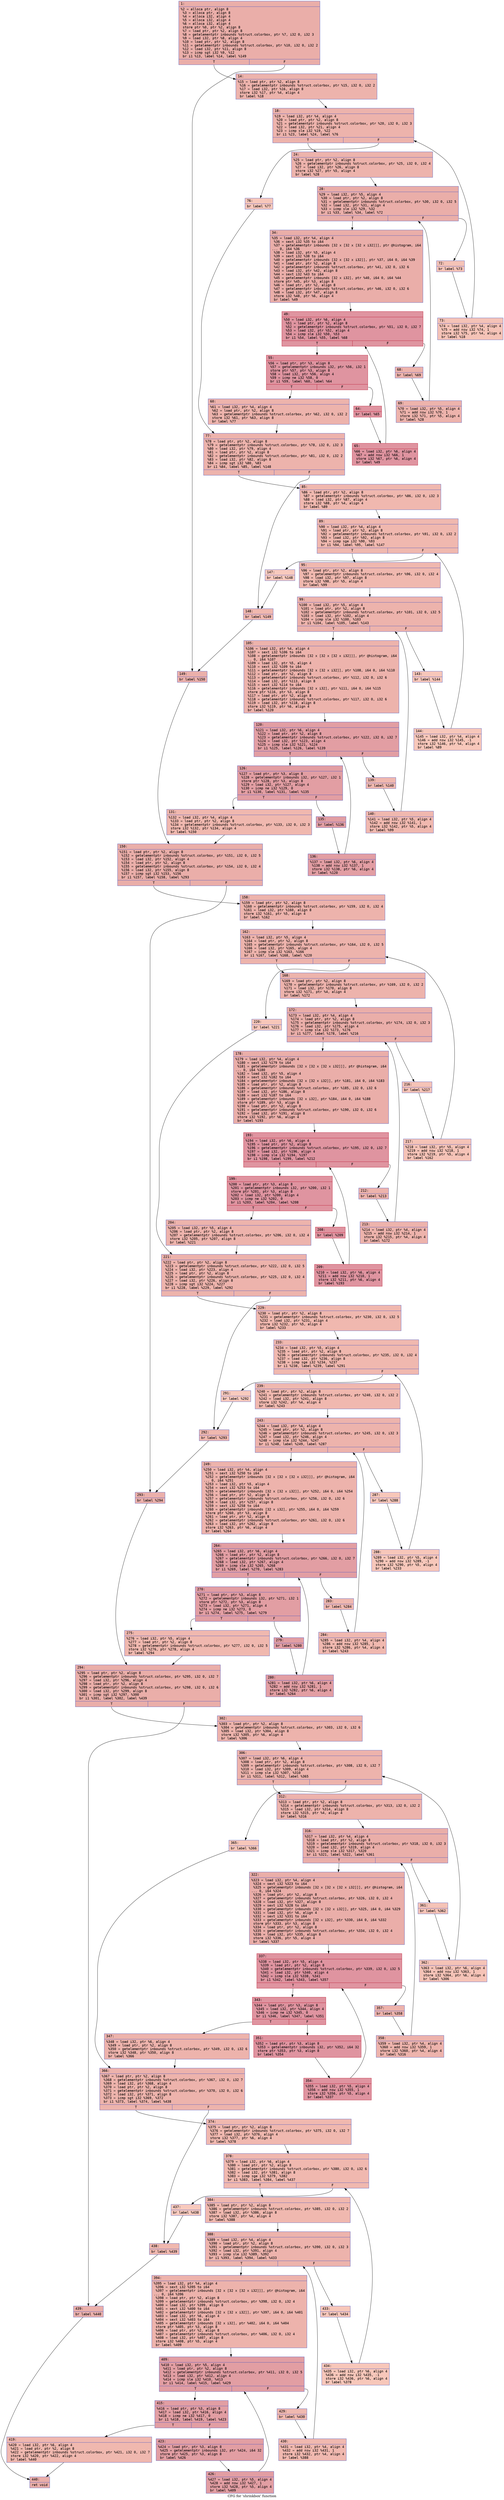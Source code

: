 digraph "CFG for 'shrinkbox' function" {
	label="CFG for 'shrinkbox' function";

	Node0x60000375caa0 [shape=record,color="#3d50c3ff", style=filled, fillcolor="#d0473d70" fontname="Courier",label="{1:\l|  %2 = alloca ptr, align 8\l  %3 = alloca ptr, align 8\l  %4 = alloca i32, align 4\l  %5 = alloca i32, align 4\l  %6 = alloca i32, align 4\l  store ptr %0, ptr %2, align 8\l  %7 = load ptr, ptr %2, align 8\l  %8 = getelementptr inbounds %struct.colorbox, ptr %7, i32 0, i32 3\l  %9 = load i32, ptr %8, align 4\l  %10 = load ptr, ptr %2, align 8\l  %11 = getelementptr inbounds %struct.colorbox, ptr %10, i32 0, i32 2\l  %12 = load i32, ptr %11, align 8\l  %13 = icmp sgt i32 %9, %12\l  br i1 %13, label %14, label %149\l|{<s0>T|<s1>F}}"];
	Node0x60000375caa0:s0 -> Node0x60000375caf0[tooltip="1 -> 14\nProbability 50.00%" ];
	Node0x60000375caa0:s1 -> Node0x60000375d4f0[tooltip="1 -> 149\nProbability 50.00%" ];
	Node0x60000375caf0 [shape=record,color="#3d50c3ff", style=filled, fillcolor="#d6524470" fontname="Courier",label="{14:\l|  %15 = load ptr, ptr %2, align 8\l  %16 = getelementptr inbounds %struct.colorbox, ptr %15, i32 0, i32 2\l  %17 = load i32, ptr %16, align 8\l  store i32 %17, ptr %4, align 4\l  br label %18\l}"];
	Node0x60000375caf0 -> Node0x60000375cb40[tooltip="14 -> 18\nProbability 100.00%" ];
	Node0x60000375cb40 [shape=record,color="#3d50c3ff", style=filled, fillcolor="#d6524470" fontname="Courier",label="{18:\l|  %19 = load i32, ptr %4, align 4\l  %20 = load ptr, ptr %2, align 8\l  %21 = getelementptr inbounds %struct.colorbox, ptr %20, i32 0, i32 3\l  %22 = load i32, ptr %21, align 4\l  %23 = icmp sle i32 %19, %22\l  br i1 %23, label %24, label %76\l|{<s0>T|<s1>F}}"];
	Node0x60000375cb40:s0 -> Node0x60000375cb90[tooltip="18 -> 24\nProbability 96.88%" ];
	Node0x60000375cb40:s1 -> Node0x60000375cf50[tooltip="18 -> 76\nProbability 3.12%" ];
	Node0x60000375cb90 [shape=record,color="#3d50c3ff", style=filled, fillcolor="#d6524470" fontname="Courier",label="{24:\l|  %25 = load ptr, ptr %2, align 8\l  %26 = getelementptr inbounds %struct.colorbox, ptr %25, i32 0, i32 4\l  %27 = load i32, ptr %26, align 8\l  store i32 %27, ptr %5, align 4\l  br label %28\l}"];
	Node0x60000375cb90 -> Node0x60000375cbe0[tooltip="24 -> 28\nProbability 100.00%" ];
	Node0x60000375cbe0 [shape=record,color="#3d50c3ff", style=filled, fillcolor="#d0473d70" fontname="Courier",label="{28:\l|  %29 = load i32, ptr %5, align 4\l  %30 = load ptr, ptr %2, align 8\l  %31 = getelementptr inbounds %struct.colorbox, ptr %30, i32 0, i32 5\l  %32 = load i32, ptr %31, align 4\l  %33 = icmp sle i32 %29, %32\l  br i1 %33, label %34, label %72\l|{<s0>T|<s1>F}}"];
	Node0x60000375cbe0:s0 -> Node0x60000375cc30[tooltip="28 -> 34\nProbability 96.88%" ];
	Node0x60000375cbe0:s1 -> Node0x60000375ceb0[tooltip="28 -> 72\nProbability 3.12%" ];
	Node0x60000375cc30 [shape=record,color="#3d50c3ff", style=filled, fillcolor="#d0473d70" fontname="Courier",label="{34:\l|  %35 = load i32, ptr %4, align 4\l  %36 = sext i32 %35 to i64\l  %37 = getelementptr inbounds [32 x [32 x [32 x i32]]], ptr @histogram, i64\l... 0, i64 %36\l  %38 = load i32, ptr %5, align 4\l  %39 = sext i32 %38 to i64\l  %40 = getelementptr inbounds [32 x [32 x i32]], ptr %37, i64 0, i64 %39\l  %41 = load ptr, ptr %2, align 8\l  %42 = getelementptr inbounds %struct.colorbox, ptr %41, i32 0, i32 6\l  %43 = load i32, ptr %42, align 8\l  %44 = sext i32 %43 to i64\l  %45 = getelementptr inbounds [32 x i32], ptr %40, i64 0, i64 %44\l  store ptr %45, ptr %3, align 8\l  %46 = load ptr, ptr %2, align 8\l  %47 = getelementptr inbounds %struct.colorbox, ptr %46, i32 0, i32 6\l  %48 = load i32, ptr %47, align 8\l  store i32 %48, ptr %6, align 4\l  br label %49\l}"];
	Node0x60000375cc30 -> Node0x60000375cc80[tooltip="34 -> 49\nProbability 100.00%" ];
	Node0x60000375cc80 [shape=record,color="#b70d28ff", style=filled, fillcolor="#b70d2870" fontname="Courier",label="{49:\l|  %50 = load i32, ptr %6, align 4\l  %51 = load ptr, ptr %2, align 8\l  %52 = getelementptr inbounds %struct.colorbox, ptr %51, i32 0, i32 7\l  %53 = load i32, ptr %52, align 4\l  %54 = icmp sle i32 %50, %53\l  br i1 %54, label %55, label %68\l|{<s0>T|<s1>F}}"];
	Node0x60000375cc80:s0 -> Node0x60000375ccd0[tooltip="49 -> 55\nProbability 96.88%" ];
	Node0x60000375cc80:s1 -> Node0x60000375ce10[tooltip="49 -> 68\nProbability 3.12%" ];
	Node0x60000375ccd0 [shape=record,color="#b70d28ff", style=filled, fillcolor="#b70d2870" fontname="Courier",label="{55:\l|  %56 = load ptr, ptr %3, align 8\l  %57 = getelementptr inbounds i32, ptr %56, i32 1\l  store ptr %57, ptr %3, align 8\l  %58 = load i32, ptr %56, align 4\l  %59 = icmp ne i32 %58, 0\l  br i1 %59, label %60, label %64\l|{<s0>T|<s1>F}}"];
	Node0x60000375ccd0:s0 -> Node0x60000375cd20[tooltip="55 -> 60\nProbability 3.12%" ];
	Node0x60000375ccd0:s1 -> Node0x60000375cd70[tooltip="55 -> 64\nProbability 96.88%" ];
	Node0x60000375cd20 [shape=record,color="#3d50c3ff", style=filled, fillcolor="#d6524470" fontname="Courier",label="{60:\l|  %61 = load i32, ptr %4, align 4\l  %62 = load ptr, ptr %2, align 8\l  %63 = getelementptr inbounds %struct.colorbox, ptr %62, i32 0, i32 2\l  store i32 %61, ptr %63, align 8\l  br label %77\l}"];
	Node0x60000375cd20 -> Node0x60000375cfa0[tooltip="60 -> 77\nProbability 100.00%" ];
	Node0x60000375cd70 [shape=record,color="#b70d28ff", style=filled, fillcolor="#b70d2870" fontname="Courier",label="{64:\l|  br label %65\l}"];
	Node0x60000375cd70 -> Node0x60000375cdc0[tooltip="64 -> 65\nProbability 100.00%" ];
	Node0x60000375cdc0 [shape=record,color="#b70d28ff", style=filled, fillcolor="#b70d2870" fontname="Courier",label="{65:\l|  %66 = load i32, ptr %6, align 4\l  %67 = add nsw i32 %66, 1\l  store i32 %67, ptr %6, align 4\l  br label %49\l}"];
	Node0x60000375cdc0 -> Node0x60000375cc80[tooltip="65 -> 49\nProbability 100.00%" ];
	Node0x60000375ce10 [shape=record,color="#3d50c3ff", style=filled, fillcolor="#d6524470" fontname="Courier",label="{68:\l|  br label %69\l}"];
	Node0x60000375ce10 -> Node0x60000375ce60[tooltip="68 -> 69\nProbability 100.00%" ];
	Node0x60000375ce60 [shape=record,color="#3d50c3ff", style=filled, fillcolor="#d6524470" fontname="Courier",label="{69:\l|  %70 = load i32, ptr %5, align 4\l  %71 = add nsw i32 %70, 1\l  store i32 %71, ptr %5, align 4\l  br label %28\l}"];
	Node0x60000375ce60 -> Node0x60000375cbe0[tooltip="69 -> 28\nProbability 100.00%" ];
	Node0x60000375ceb0 [shape=record,color="#3d50c3ff", style=filled, fillcolor="#e8765c70" fontname="Courier",label="{72:\l|  br label %73\l}"];
	Node0x60000375ceb0 -> Node0x60000375cf00[tooltip="72 -> 73\nProbability 100.00%" ];
	Node0x60000375cf00 [shape=record,color="#3d50c3ff", style=filled, fillcolor="#e8765c70" fontname="Courier",label="{73:\l|  %74 = load i32, ptr %4, align 4\l  %75 = add nsw i32 %74, 1\l  store i32 %75, ptr %4, align 4\l  br label %18\l}"];
	Node0x60000375cf00 -> Node0x60000375cb40[tooltip="73 -> 18\nProbability 100.00%" ];
	Node0x60000375cf50 [shape=record,color="#3d50c3ff", style=filled, fillcolor="#ec7f6370" fontname="Courier",label="{76:\l|  br label %77\l}"];
	Node0x60000375cf50 -> Node0x60000375cfa0[tooltip="76 -> 77\nProbability 100.00%" ];
	Node0x60000375cfa0 [shape=record,color="#3d50c3ff", style=filled, fillcolor="#d6524470" fontname="Courier",label="{77:\l|  %78 = load ptr, ptr %2, align 8\l  %79 = getelementptr inbounds %struct.colorbox, ptr %78, i32 0, i32 3\l  %80 = load i32, ptr %79, align 4\l  %81 = load ptr, ptr %2, align 8\l  %82 = getelementptr inbounds %struct.colorbox, ptr %81, i32 0, i32 2\l  %83 = load i32, ptr %82, align 8\l  %84 = icmp sgt i32 %80, %83\l  br i1 %84, label %85, label %148\l|{<s0>T|<s1>F}}"];
	Node0x60000375cfa0:s0 -> Node0x60000375cff0[tooltip="77 -> 85\nProbability 50.00%" ];
	Node0x60000375cfa0:s1 -> Node0x60000375d4a0[tooltip="77 -> 148\nProbability 50.00%" ];
	Node0x60000375cff0 [shape=record,color="#3d50c3ff", style=filled, fillcolor="#dc5d4a70" fontname="Courier",label="{85:\l|  %86 = load ptr, ptr %2, align 8\l  %87 = getelementptr inbounds %struct.colorbox, ptr %86, i32 0, i32 3\l  %88 = load i32, ptr %87, align 4\l  store i32 %88, ptr %4, align 4\l  br label %89\l}"];
	Node0x60000375cff0 -> Node0x60000375d040[tooltip="85 -> 89\nProbability 100.00%" ];
	Node0x60000375d040 [shape=record,color="#3d50c3ff", style=filled, fillcolor="#dc5d4a70" fontname="Courier",label="{89:\l|  %90 = load i32, ptr %4, align 4\l  %91 = load ptr, ptr %2, align 8\l  %92 = getelementptr inbounds %struct.colorbox, ptr %91, i32 0, i32 2\l  %93 = load i32, ptr %92, align 8\l  %94 = icmp sge i32 %90, %93\l  br i1 %94, label %95, label %147\l|{<s0>T|<s1>F}}"];
	Node0x60000375d040:s0 -> Node0x60000375d090[tooltip="89 -> 95\nProbability 96.88%" ];
	Node0x60000375d040:s1 -> Node0x60000375d450[tooltip="89 -> 147\nProbability 3.12%" ];
	Node0x60000375d090 [shape=record,color="#3d50c3ff", style=filled, fillcolor="#dc5d4a70" fontname="Courier",label="{95:\l|  %96 = load ptr, ptr %2, align 8\l  %97 = getelementptr inbounds %struct.colorbox, ptr %96, i32 0, i32 4\l  %98 = load i32, ptr %97, align 8\l  store i32 %98, ptr %5, align 4\l  br label %99\l}"];
	Node0x60000375d090 -> Node0x60000375d0e0[tooltip="95 -> 99\nProbability 100.00%" ];
	Node0x60000375d0e0 [shape=record,color="#3d50c3ff", style=filled, fillcolor="#d6524470" fontname="Courier",label="{99:\l|  %100 = load i32, ptr %5, align 4\l  %101 = load ptr, ptr %2, align 8\l  %102 = getelementptr inbounds %struct.colorbox, ptr %101, i32 0, i32 5\l  %103 = load i32, ptr %102, align 4\l  %104 = icmp sle i32 %100, %103\l  br i1 %104, label %105, label %143\l|{<s0>T|<s1>F}}"];
	Node0x60000375d0e0:s0 -> Node0x60000375d130[tooltip="99 -> 105\nProbability 96.88%" ];
	Node0x60000375d0e0:s1 -> Node0x60000375d3b0[tooltip="99 -> 143\nProbability 3.12%" ];
	Node0x60000375d130 [shape=record,color="#3d50c3ff", style=filled, fillcolor="#d6524470" fontname="Courier",label="{105:\l|  %106 = load i32, ptr %4, align 4\l  %107 = sext i32 %106 to i64\l  %108 = getelementptr inbounds [32 x [32 x [32 x i32]]], ptr @histogram, i64\l... 0, i64 %107\l  %109 = load i32, ptr %5, align 4\l  %110 = sext i32 %109 to i64\l  %111 = getelementptr inbounds [32 x [32 x i32]], ptr %108, i64 0, i64 %110\l  %112 = load ptr, ptr %2, align 8\l  %113 = getelementptr inbounds %struct.colorbox, ptr %112, i32 0, i32 6\l  %114 = load i32, ptr %113, align 8\l  %115 = sext i32 %114 to i64\l  %116 = getelementptr inbounds [32 x i32], ptr %111, i64 0, i64 %115\l  store ptr %116, ptr %3, align 8\l  %117 = load ptr, ptr %2, align 8\l  %118 = getelementptr inbounds %struct.colorbox, ptr %117, i32 0, i32 6\l  %119 = load i32, ptr %118, align 8\l  store i32 %119, ptr %6, align 4\l  br label %120\l}"];
	Node0x60000375d130 -> Node0x60000375d180[tooltip="105 -> 120\nProbability 100.00%" ];
	Node0x60000375d180 [shape=record,color="#3d50c3ff", style=filled, fillcolor="#be242e70" fontname="Courier",label="{120:\l|  %121 = load i32, ptr %6, align 4\l  %122 = load ptr, ptr %2, align 8\l  %123 = getelementptr inbounds %struct.colorbox, ptr %122, i32 0, i32 7\l  %124 = load i32, ptr %123, align 4\l  %125 = icmp sle i32 %121, %124\l  br i1 %125, label %126, label %139\l|{<s0>T|<s1>F}}"];
	Node0x60000375d180:s0 -> Node0x60000375d1d0[tooltip="120 -> 126\nProbability 96.88%" ];
	Node0x60000375d180:s1 -> Node0x60000375d310[tooltip="120 -> 139\nProbability 3.12%" ];
	Node0x60000375d1d0 [shape=record,color="#3d50c3ff", style=filled, fillcolor="#be242e70" fontname="Courier",label="{126:\l|  %127 = load ptr, ptr %3, align 8\l  %128 = getelementptr inbounds i32, ptr %127, i32 1\l  store ptr %128, ptr %3, align 8\l  %129 = load i32, ptr %127, align 4\l  %130 = icmp ne i32 %129, 0\l  br i1 %130, label %131, label %135\l|{<s0>T|<s1>F}}"];
	Node0x60000375d1d0:s0 -> Node0x60000375d220[tooltip="126 -> 131\nProbability 3.12%" ];
	Node0x60000375d1d0:s1 -> Node0x60000375d270[tooltip="126 -> 135\nProbability 96.88%" ];
	Node0x60000375d220 [shape=record,color="#3d50c3ff", style=filled, fillcolor="#dc5d4a70" fontname="Courier",label="{131:\l|  %132 = load i32, ptr %4, align 4\l  %133 = load ptr, ptr %2, align 8\l  %134 = getelementptr inbounds %struct.colorbox, ptr %133, i32 0, i32 3\l  store i32 %132, ptr %134, align 4\l  br label %150\l}"];
	Node0x60000375d220 -> Node0x60000375d540[tooltip="131 -> 150\nProbability 100.00%" ];
	Node0x60000375d270 [shape=record,color="#3d50c3ff", style=filled, fillcolor="#be242e70" fontname="Courier",label="{135:\l|  br label %136\l}"];
	Node0x60000375d270 -> Node0x60000375d2c0[tooltip="135 -> 136\nProbability 100.00%" ];
	Node0x60000375d2c0 [shape=record,color="#3d50c3ff", style=filled, fillcolor="#be242e70" fontname="Courier",label="{136:\l|  %137 = load i32, ptr %6, align 4\l  %138 = add nsw i32 %137, 1\l  store i32 %138, ptr %6, align 4\l  br label %120\l}"];
	Node0x60000375d2c0 -> Node0x60000375d180[tooltip="136 -> 120\nProbability 100.00%" ];
	Node0x60000375d310 [shape=record,color="#3d50c3ff", style=filled, fillcolor="#dc5d4a70" fontname="Courier",label="{139:\l|  br label %140\l}"];
	Node0x60000375d310 -> Node0x60000375d360[tooltip="139 -> 140\nProbability 100.00%" ];
	Node0x60000375d360 [shape=record,color="#3d50c3ff", style=filled, fillcolor="#dc5d4a70" fontname="Courier",label="{140:\l|  %141 = load i32, ptr %5, align 4\l  %142 = add nsw i32 %141, 1\l  store i32 %142, ptr %5, align 4\l  br label %99\l}"];
	Node0x60000375d360 -> Node0x60000375d0e0[tooltip="140 -> 99\nProbability 100.00%" ];
	Node0x60000375d3b0 [shape=record,color="#3d50c3ff", style=filled, fillcolor="#ec7f6370" fontname="Courier",label="{143:\l|  br label %144\l}"];
	Node0x60000375d3b0 -> Node0x60000375d400[tooltip="143 -> 144\nProbability 100.00%" ];
	Node0x60000375d400 [shape=record,color="#3d50c3ff", style=filled, fillcolor="#ec7f6370" fontname="Courier",label="{144:\l|  %145 = load i32, ptr %4, align 4\l  %146 = add nsw i32 %145, -1\l  store i32 %146, ptr %4, align 4\l  br label %89\l}"];
	Node0x60000375d400 -> Node0x60000375d040[tooltip="144 -> 89\nProbability 100.00%" ];
	Node0x60000375d450 [shape=record,color="#3d50c3ff", style=filled, fillcolor="#ef886b70" fontname="Courier",label="{147:\l|  br label %148\l}"];
	Node0x60000375d450 -> Node0x60000375d4a0[tooltip="147 -> 148\nProbability 100.00%" ];
	Node0x60000375d4a0 [shape=record,color="#3d50c3ff", style=filled, fillcolor="#dc5d4a70" fontname="Courier",label="{148:\l|  br label %149\l}"];
	Node0x60000375d4a0 -> Node0x60000375d4f0[tooltip="148 -> 149\nProbability 100.00%" ];
	Node0x60000375d4f0 [shape=record,color="#3d50c3ff", style=filled, fillcolor="#d24b4070" fontname="Courier",label="{149:\l|  br label %150\l}"];
	Node0x60000375d4f0 -> Node0x60000375d540[tooltip="149 -> 150\nProbability 100.00%" ];
	Node0x60000375d540 [shape=record,color="#3d50c3ff", style=filled, fillcolor="#d0473d70" fontname="Courier",label="{150:\l|  %151 = load ptr, ptr %2, align 8\l  %152 = getelementptr inbounds %struct.colorbox, ptr %151, i32 0, i32 5\l  %153 = load i32, ptr %152, align 4\l  %154 = load ptr, ptr %2, align 8\l  %155 = getelementptr inbounds %struct.colorbox, ptr %154, i32 0, i32 4\l  %156 = load i32, ptr %155, align 8\l  %157 = icmp sgt i32 %153, %156\l  br i1 %157, label %158, label %293\l|{<s0>T|<s1>F}}"];
	Node0x60000375d540:s0 -> Node0x60000375d590[tooltip="150 -> 158\nProbability 50.00%" ];
	Node0x60000375d540:s1 -> Node0x60000375df90[tooltip="150 -> 293\nProbability 50.00%" ];
	Node0x60000375d590 [shape=record,color="#3d50c3ff", style=filled, fillcolor="#d6524470" fontname="Courier",label="{158:\l|  %159 = load ptr, ptr %2, align 8\l  %160 = getelementptr inbounds %struct.colorbox, ptr %159, i32 0, i32 4\l  %161 = load i32, ptr %160, align 8\l  store i32 %161, ptr %5, align 4\l  br label %162\l}"];
	Node0x60000375d590 -> Node0x60000375d5e0[tooltip="158 -> 162\nProbability 100.00%" ];
	Node0x60000375d5e0 [shape=record,color="#3d50c3ff", style=filled, fillcolor="#d6524470" fontname="Courier",label="{162:\l|  %163 = load i32, ptr %5, align 4\l  %164 = load ptr, ptr %2, align 8\l  %165 = getelementptr inbounds %struct.colorbox, ptr %164, i32 0, i32 5\l  %166 = load i32, ptr %165, align 4\l  %167 = icmp sle i32 %163, %166\l  br i1 %167, label %168, label %220\l|{<s0>T|<s1>F}}"];
	Node0x60000375d5e0:s0 -> Node0x60000375d630[tooltip="162 -> 168\nProbability 96.88%" ];
	Node0x60000375d5e0:s1 -> Node0x60000375d9f0[tooltip="162 -> 220\nProbability 3.12%" ];
	Node0x60000375d630 [shape=record,color="#3d50c3ff", style=filled, fillcolor="#d6524470" fontname="Courier",label="{168:\l|  %169 = load ptr, ptr %2, align 8\l  %170 = getelementptr inbounds %struct.colorbox, ptr %169, i32 0, i32 2\l  %171 = load i32, ptr %170, align 8\l  store i32 %171, ptr %4, align 4\l  br label %172\l}"];
	Node0x60000375d630 -> Node0x60000375d680[tooltip="168 -> 172\nProbability 100.00%" ];
	Node0x60000375d680 [shape=record,color="#3d50c3ff", style=filled, fillcolor="#d0473d70" fontname="Courier",label="{172:\l|  %173 = load i32, ptr %4, align 4\l  %174 = load ptr, ptr %2, align 8\l  %175 = getelementptr inbounds %struct.colorbox, ptr %174, i32 0, i32 3\l  %176 = load i32, ptr %175, align 4\l  %177 = icmp sle i32 %173, %176\l  br i1 %177, label %178, label %216\l|{<s0>T|<s1>F}}"];
	Node0x60000375d680:s0 -> Node0x60000375d6d0[tooltip="172 -> 178\nProbability 96.88%" ];
	Node0x60000375d680:s1 -> Node0x60000375d950[tooltip="172 -> 216\nProbability 3.12%" ];
	Node0x60000375d6d0 [shape=record,color="#3d50c3ff", style=filled, fillcolor="#d0473d70" fontname="Courier",label="{178:\l|  %179 = load i32, ptr %4, align 4\l  %180 = sext i32 %179 to i64\l  %181 = getelementptr inbounds [32 x [32 x [32 x i32]]], ptr @histogram, i64\l... 0, i64 %180\l  %182 = load i32, ptr %5, align 4\l  %183 = sext i32 %182 to i64\l  %184 = getelementptr inbounds [32 x [32 x i32]], ptr %181, i64 0, i64 %183\l  %185 = load ptr, ptr %2, align 8\l  %186 = getelementptr inbounds %struct.colorbox, ptr %185, i32 0, i32 6\l  %187 = load i32, ptr %186, align 8\l  %188 = sext i32 %187 to i64\l  %189 = getelementptr inbounds [32 x i32], ptr %184, i64 0, i64 %188\l  store ptr %189, ptr %3, align 8\l  %190 = load ptr, ptr %2, align 8\l  %191 = getelementptr inbounds %struct.colorbox, ptr %190, i32 0, i32 6\l  %192 = load i32, ptr %191, align 8\l  store i32 %192, ptr %6, align 4\l  br label %193\l}"];
	Node0x60000375d6d0 -> Node0x60000375d720[tooltip="178 -> 193\nProbability 100.00%" ];
	Node0x60000375d720 [shape=record,color="#b70d28ff", style=filled, fillcolor="#b70d2870" fontname="Courier",label="{193:\l|  %194 = load i32, ptr %6, align 4\l  %195 = load ptr, ptr %2, align 8\l  %196 = getelementptr inbounds %struct.colorbox, ptr %195, i32 0, i32 7\l  %197 = load i32, ptr %196, align 4\l  %198 = icmp sle i32 %194, %197\l  br i1 %198, label %199, label %212\l|{<s0>T|<s1>F}}"];
	Node0x60000375d720:s0 -> Node0x60000375d770[tooltip="193 -> 199\nProbability 96.88%" ];
	Node0x60000375d720:s1 -> Node0x60000375d8b0[tooltip="193 -> 212\nProbability 3.12%" ];
	Node0x60000375d770 [shape=record,color="#b70d28ff", style=filled, fillcolor="#b70d2870" fontname="Courier",label="{199:\l|  %200 = load ptr, ptr %3, align 8\l  %201 = getelementptr inbounds i32, ptr %200, i32 1\l  store ptr %201, ptr %3, align 8\l  %202 = load i32, ptr %200, align 4\l  %203 = icmp ne i32 %202, 0\l  br i1 %203, label %204, label %208\l|{<s0>T|<s1>F}}"];
	Node0x60000375d770:s0 -> Node0x60000375d7c0[tooltip="199 -> 204\nProbability 3.12%" ];
	Node0x60000375d770:s1 -> Node0x60000375d810[tooltip="199 -> 208\nProbability 96.88%" ];
	Node0x60000375d7c0 [shape=record,color="#3d50c3ff", style=filled, fillcolor="#d6524470" fontname="Courier",label="{204:\l|  %205 = load i32, ptr %5, align 4\l  %206 = load ptr, ptr %2, align 8\l  %207 = getelementptr inbounds %struct.colorbox, ptr %206, i32 0, i32 4\l  store i32 %205, ptr %207, align 8\l  br label %221\l}"];
	Node0x60000375d7c0 -> Node0x60000375da40[tooltip="204 -> 221\nProbability 100.00%" ];
	Node0x60000375d810 [shape=record,color="#b70d28ff", style=filled, fillcolor="#b70d2870" fontname="Courier",label="{208:\l|  br label %209\l}"];
	Node0x60000375d810 -> Node0x60000375d860[tooltip="208 -> 209\nProbability 100.00%" ];
	Node0x60000375d860 [shape=record,color="#b70d28ff", style=filled, fillcolor="#b70d2870" fontname="Courier",label="{209:\l|  %210 = load i32, ptr %6, align 4\l  %211 = add nsw i32 %210, 1\l  store i32 %211, ptr %6, align 4\l  br label %193\l}"];
	Node0x60000375d860 -> Node0x60000375d720[tooltip="209 -> 193\nProbability 100.00%" ];
	Node0x60000375d8b0 [shape=record,color="#3d50c3ff", style=filled, fillcolor="#d6524470" fontname="Courier",label="{212:\l|  br label %213\l}"];
	Node0x60000375d8b0 -> Node0x60000375d900[tooltip="212 -> 213\nProbability 100.00%" ];
	Node0x60000375d900 [shape=record,color="#3d50c3ff", style=filled, fillcolor="#d6524470" fontname="Courier",label="{213:\l|  %214 = load i32, ptr %4, align 4\l  %215 = add nsw i32 %214, 1\l  store i32 %215, ptr %4, align 4\l  br label %172\l}"];
	Node0x60000375d900 -> Node0x60000375d680[tooltip="213 -> 172\nProbability 100.00%" ];
	Node0x60000375d950 [shape=record,color="#3d50c3ff", style=filled, fillcolor="#e8765c70" fontname="Courier",label="{216:\l|  br label %217\l}"];
	Node0x60000375d950 -> Node0x60000375d9a0[tooltip="216 -> 217\nProbability 100.00%" ];
	Node0x60000375d9a0 [shape=record,color="#3d50c3ff", style=filled, fillcolor="#e8765c70" fontname="Courier",label="{217:\l|  %218 = load i32, ptr %5, align 4\l  %219 = add nsw i32 %218, 1\l  store i32 %219, ptr %5, align 4\l  br label %162\l}"];
	Node0x60000375d9a0 -> Node0x60000375d5e0[tooltip="217 -> 162\nProbability 100.00%" ];
	Node0x60000375d9f0 [shape=record,color="#3d50c3ff", style=filled, fillcolor="#ec7f6370" fontname="Courier",label="{220:\l|  br label %221\l}"];
	Node0x60000375d9f0 -> Node0x60000375da40[tooltip="220 -> 221\nProbability 100.00%" ];
	Node0x60000375da40 [shape=record,color="#3d50c3ff", style=filled, fillcolor="#d6524470" fontname="Courier",label="{221:\l|  %222 = load ptr, ptr %2, align 8\l  %223 = getelementptr inbounds %struct.colorbox, ptr %222, i32 0, i32 5\l  %224 = load i32, ptr %223, align 4\l  %225 = load ptr, ptr %2, align 8\l  %226 = getelementptr inbounds %struct.colorbox, ptr %225, i32 0, i32 4\l  %227 = load i32, ptr %226, align 8\l  %228 = icmp sgt i32 %224, %227\l  br i1 %228, label %229, label %292\l|{<s0>T|<s1>F}}"];
	Node0x60000375da40:s0 -> Node0x60000375da90[tooltip="221 -> 229\nProbability 50.00%" ];
	Node0x60000375da40:s1 -> Node0x60000375df40[tooltip="221 -> 292\nProbability 50.00%" ];
	Node0x60000375da90 [shape=record,color="#3d50c3ff", style=filled, fillcolor="#dc5d4a70" fontname="Courier",label="{229:\l|  %230 = load ptr, ptr %2, align 8\l  %231 = getelementptr inbounds %struct.colorbox, ptr %230, i32 0, i32 5\l  %232 = load i32, ptr %231, align 4\l  store i32 %232, ptr %5, align 4\l  br label %233\l}"];
	Node0x60000375da90 -> Node0x60000375dae0[tooltip="229 -> 233\nProbability 100.00%" ];
	Node0x60000375dae0 [shape=record,color="#3d50c3ff", style=filled, fillcolor="#dc5d4a70" fontname="Courier",label="{233:\l|  %234 = load i32, ptr %5, align 4\l  %235 = load ptr, ptr %2, align 8\l  %236 = getelementptr inbounds %struct.colorbox, ptr %235, i32 0, i32 4\l  %237 = load i32, ptr %236, align 8\l  %238 = icmp sge i32 %234, %237\l  br i1 %238, label %239, label %291\l|{<s0>T|<s1>F}}"];
	Node0x60000375dae0:s0 -> Node0x60000375db30[tooltip="233 -> 239\nProbability 96.88%" ];
	Node0x60000375dae0:s1 -> Node0x60000375def0[tooltip="233 -> 291\nProbability 3.12%" ];
	Node0x60000375db30 [shape=record,color="#3d50c3ff", style=filled, fillcolor="#dc5d4a70" fontname="Courier",label="{239:\l|  %240 = load ptr, ptr %2, align 8\l  %241 = getelementptr inbounds %struct.colorbox, ptr %240, i32 0, i32 2\l  %242 = load i32, ptr %241, align 8\l  store i32 %242, ptr %4, align 4\l  br label %243\l}"];
	Node0x60000375db30 -> Node0x60000375db80[tooltip="239 -> 243\nProbability 100.00%" ];
	Node0x60000375db80 [shape=record,color="#3d50c3ff", style=filled, fillcolor="#d6524470" fontname="Courier",label="{243:\l|  %244 = load i32, ptr %4, align 4\l  %245 = load ptr, ptr %2, align 8\l  %246 = getelementptr inbounds %struct.colorbox, ptr %245, i32 0, i32 3\l  %247 = load i32, ptr %246, align 4\l  %248 = icmp sle i32 %244, %247\l  br i1 %248, label %249, label %287\l|{<s0>T|<s1>F}}"];
	Node0x60000375db80:s0 -> Node0x60000375dbd0[tooltip="243 -> 249\nProbability 96.88%" ];
	Node0x60000375db80:s1 -> Node0x60000375de50[tooltip="243 -> 287\nProbability 3.12%" ];
	Node0x60000375dbd0 [shape=record,color="#3d50c3ff", style=filled, fillcolor="#d6524470" fontname="Courier",label="{249:\l|  %250 = load i32, ptr %4, align 4\l  %251 = sext i32 %250 to i64\l  %252 = getelementptr inbounds [32 x [32 x [32 x i32]]], ptr @histogram, i64\l... 0, i64 %251\l  %253 = load i32, ptr %5, align 4\l  %254 = sext i32 %253 to i64\l  %255 = getelementptr inbounds [32 x [32 x i32]], ptr %252, i64 0, i64 %254\l  %256 = load ptr, ptr %2, align 8\l  %257 = getelementptr inbounds %struct.colorbox, ptr %256, i32 0, i32 6\l  %258 = load i32, ptr %257, align 8\l  %259 = sext i32 %258 to i64\l  %260 = getelementptr inbounds [32 x i32], ptr %255, i64 0, i64 %259\l  store ptr %260, ptr %3, align 8\l  %261 = load ptr, ptr %2, align 8\l  %262 = getelementptr inbounds %struct.colorbox, ptr %261, i32 0, i32 6\l  %263 = load i32, ptr %262, align 8\l  store i32 %263, ptr %6, align 4\l  br label %264\l}"];
	Node0x60000375dbd0 -> Node0x60000375dc20[tooltip="249 -> 264\nProbability 100.00%" ];
	Node0x60000375dc20 [shape=record,color="#3d50c3ff", style=filled, fillcolor="#be242e70" fontname="Courier",label="{264:\l|  %265 = load i32, ptr %6, align 4\l  %266 = load ptr, ptr %2, align 8\l  %267 = getelementptr inbounds %struct.colorbox, ptr %266, i32 0, i32 7\l  %268 = load i32, ptr %267, align 4\l  %269 = icmp sle i32 %265, %268\l  br i1 %269, label %270, label %283\l|{<s0>T|<s1>F}}"];
	Node0x60000375dc20:s0 -> Node0x60000375dc70[tooltip="264 -> 270\nProbability 96.88%" ];
	Node0x60000375dc20:s1 -> Node0x60000375ddb0[tooltip="264 -> 283\nProbability 3.12%" ];
	Node0x60000375dc70 [shape=record,color="#3d50c3ff", style=filled, fillcolor="#be242e70" fontname="Courier",label="{270:\l|  %271 = load ptr, ptr %3, align 8\l  %272 = getelementptr inbounds i32, ptr %271, i32 1\l  store ptr %272, ptr %3, align 8\l  %273 = load i32, ptr %271, align 4\l  %274 = icmp ne i32 %273, 0\l  br i1 %274, label %275, label %279\l|{<s0>T|<s1>F}}"];
	Node0x60000375dc70:s0 -> Node0x60000375dcc0[tooltip="270 -> 275\nProbability 3.12%" ];
	Node0x60000375dc70:s1 -> Node0x60000375dd10[tooltip="270 -> 279\nProbability 96.88%" ];
	Node0x60000375dcc0 [shape=record,color="#3d50c3ff", style=filled, fillcolor="#dc5d4a70" fontname="Courier",label="{275:\l|  %276 = load i32, ptr %5, align 4\l  %277 = load ptr, ptr %2, align 8\l  %278 = getelementptr inbounds %struct.colorbox, ptr %277, i32 0, i32 5\l  store i32 %276, ptr %278, align 4\l  br label %294\l}"];
	Node0x60000375dcc0 -> Node0x60000375dfe0[tooltip="275 -> 294\nProbability 100.00%" ];
	Node0x60000375dd10 [shape=record,color="#3d50c3ff", style=filled, fillcolor="#be242e70" fontname="Courier",label="{279:\l|  br label %280\l}"];
	Node0x60000375dd10 -> Node0x60000375dd60[tooltip="279 -> 280\nProbability 100.00%" ];
	Node0x60000375dd60 [shape=record,color="#3d50c3ff", style=filled, fillcolor="#be242e70" fontname="Courier",label="{280:\l|  %281 = load i32, ptr %6, align 4\l  %282 = add nsw i32 %281, 1\l  store i32 %282, ptr %6, align 4\l  br label %264\l}"];
	Node0x60000375dd60 -> Node0x60000375dc20[tooltip="280 -> 264\nProbability 100.00%" ];
	Node0x60000375ddb0 [shape=record,color="#3d50c3ff", style=filled, fillcolor="#dc5d4a70" fontname="Courier",label="{283:\l|  br label %284\l}"];
	Node0x60000375ddb0 -> Node0x60000375de00[tooltip="283 -> 284\nProbability 100.00%" ];
	Node0x60000375de00 [shape=record,color="#3d50c3ff", style=filled, fillcolor="#dc5d4a70" fontname="Courier",label="{284:\l|  %285 = load i32, ptr %4, align 4\l  %286 = add nsw i32 %285, 1\l  store i32 %286, ptr %4, align 4\l  br label %243\l}"];
	Node0x60000375de00 -> Node0x60000375db80[tooltip="284 -> 243\nProbability 100.00%" ];
	Node0x60000375de50 [shape=record,color="#3d50c3ff", style=filled, fillcolor="#ec7f6370" fontname="Courier",label="{287:\l|  br label %288\l}"];
	Node0x60000375de50 -> Node0x60000375dea0[tooltip="287 -> 288\nProbability 100.00%" ];
	Node0x60000375dea0 [shape=record,color="#3d50c3ff", style=filled, fillcolor="#ec7f6370" fontname="Courier",label="{288:\l|  %289 = load i32, ptr %5, align 4\l  %290 = add nsw i32 %289, -1\l  store i32 %290, ptr %5, align 4\l  br label %233\l}"];
	Node0x60000375dea0 -> Node0x60000375dae0[tooltip="288 -> 233\nProbability 100.00%" ];
	Node0x60000375def0 [shape=record,color="#3d50c3ff", style=filled, fillcolor="#ef886b70" fontname="Courier",label="{291:\l|  br label %292\l}"];
	Node0x60000375def0 -> Node0x60000375df40[tooltip="291 -> 292\nProbability 100.00%" ];
	Node0x60000375df40 [shape=record,color="#3d50c3ff", style=filled, fillcolor="#dc5d4a70" fontname="Courier",label="{292:\l|  br label %293\l}"];
	Node0x60000375df40 -> Node0x60000375df90[tooltip="292 -> 293\nProbability 100.00%" ];
	Node0x60000375df90 [shape=record,color="#3d50c3ff", style=filled, fillcolor="#d24b4070" fontname="Courier",label="{293:\l|  br label %294\l}"];
	Node0x60000375df90 -> Node0x60000375dfe0[tooltip="293 -> 294\nProbability 100.00%" ];
	Node0x60000375dfe0 [shape=record,color="#3d50c3ff", style=filled, fillcolor="#d0473d70" fontname="Courier",label="{294:\l|  %295 = load ptr, ptr %2, align 8\l  %296 = getelementptr inbounds %struct.colorbox, ptr %295, i32 0, i32 7\l  %297 = load i32, ptr %296, align 4\l  %298 = load ptr, ptr %2, align 8\l  %299 = getelementptr inbounds %struct.colorbox, ptr %298, i32 0, i32 6\l  %300 = load i32, ptr %299, align 8\l  %301 = icmp sgt i32 %297, %300\l  br i1 %301, label %302, label %439\l|{<s0>T|<s1>F}}"];
	Node0x60000375dfe0:s0 -> Node0x60000375e030[tooltip="294 -> 302\nProbability 50.00%" ];
	Node0x60000375dfe0:s1 -> Node0x60000375ea30[tooltip="294 -> 439\nProbability 50.00%" ];
	Node0x60000375e030 [shape=record,color="#3d50c3ff", style=filled, fillcolor="#d6524470" fontname="Courier",label="{302:\l|  %303 = load ptr, ptr %2, align 8\l  %304 = getelementptr inbounds %struct.colorbox, ptr %303, i32 0, i32 6\l  %305 = load i32, ptr %304, align 8\l  store i32 %305, ptr %6, align 4\l  br label %306\l}"];
	Node0x60000375e030 -> Node0x60000375e080[tooltip="302 -> 306\nProbability 100.00%" ];
	Node0x60000375e080 [shape=record,color="#3d50c3ff", style=filled, fillcolor="#d6524470" fontname="Courier",label="{306:\l|  %307 = load i32, ptr %6, align 4\l  %308 = load ptr, ptr %2, align 8\l  %309 = getelementptr inbounds %struct.colorbox, ptr %308, i32 0, i32 7\l  %310 = load i32, ptr %309, align 4\l  %311 = icmp sle i32 %307, %310\l  br i1 %311, label %312, label %365\l|{<s0>T|<s1>F}}"];
	Node0x60000375e080:s0 -> Node0x60000375e0d0[tooltip="306 -> 312\nProbability 96.88%" ];
	Node0x60000375e080:s1 -> Node0x60000375e490[tooltip="306 -> 365\nProbability 3.12%" ];
	Node0x60000375e0d0 [shape=record,color="#3d50c3ff", style=filled, fillcolor="#d6524470" fontname="Courier",label="{312:\l|  %313 = load ptr, ptr %2, align 8\l  %314 = getelementptr inbounds %struct.colorbox, ptr %313, i32 0, i32 2\l  %315 = load i32, ptr %314, align 8\l  store i32 %315, ptr %4, align 4\l  br label %316\l}"];
	Node0x60000375e0d0 -> Node0x60000375e120[tooltip="312 -> 316\nProbability 100.00%" ];
	Node0x60000375e120 [shape=record,color="#3d50c3ff", style=filled, fillcolor="#d0473d70" fontname="Courier",label="{316:\l|  %317 = load i32, ptr %4, align 4\l  %318 = load ptr, ptr %2, align 8\l  %319 = getelementptr inbounds %struct.colorbox, ptr %318, i32 0, i32 3\l  %320 = load i32, ptr %319, align 4\l  %321 = icmp sle i32 %317, %320\l  br i1 %321, label %322, label %361\l|{<s0>T|<s1>F}}"];
	Node0x60000375e120:s0 -> Node0x60000375e170[tooltip="316 -> 322\nProbability 96.88%" ];
	Node0x60000375e120:s1 -> Node0x60000375e3f0[tooltip="316 -> 361\nProbability 3.12%" ];
	Node0x60000375e170 [shape=record,color="#3d50c3ff", style=filled, fillcolor="#d0473d70" fontname="Courier",label="{322:\l|  %323 = load i32, ptr %4, align 4\l  %324 = sext i32 %323 to i64\l  %325 = getelementptr inbounds [32 x [32 x [32 x i32]]], ptr @histogram, i64\l... 0, i64 %324\l  %326 = load ptr, ptr %2, align 8\l  %327 = getelementptr inbounds %struct.colorbox, ptr %326, i32 0, i32 4\l  %328 = load i32, ptr %327, align 8\l  %329 = sext i32 %328 to i64\l  %330 = getelementptr inbounds [32 x [32 x i32]], ptr %325, i64 0, i64 %329\l  %331 = load i32, ptr %6, align 4\l  %332 = sext i32 %331 to i64\l  %333 = getelementptr inbounds [32 x i32], ptr %330, i64 0, i64 %332\l  store ptr %333, ptr %3, align 8\l  %334 = load ptr, ptr %2, align 8\l  %335 = getelementptr inbounds %struct.colorbox, ptr %334, i32 0, i32 4\l  %336 = load i32, ptr %335, align 8\l  store i32 %336, ptr %5, align 4\l  br label %337\l}"];
	Node0x60000375e170 -> Node0x60000375e1c0[tooltip="322 -> 337\nProbability 100.00%" ];
	Node0x60000375e1c0 [shape=record,color="#b70d28ff", style=filled, fillcolor="#b70d2870" fontname="Courier",label="{337:\l|  %338 = load i32, ptr %5, align 4\l  %339 = load ptr, ptr %2, align 8\l  %340 = getelementptr inbounds %struct.colorbox, ptr %339, i32 0, i32 5\l  %341 = load i32, ptr %340, align 4\l  %342 = icmp sle i32 %338, %341\l  br i1 %342, label %343, label %357\l|{<s0>T|<s1>F}}"];
	Node0x60000375e1c0:s0 -> Node0x60000375e210[tooltip="337 -> 343\nProbability 96.88%" ];
	Node0x60000375e1c0:s1 -> Node0x60000375e350[tooltip="337 -> 357\nProbability 3.12%" ];
	Node0x60000375e210 [shape=record,color="#b70d28ff", style=filled, fillcolor="#b70d2870" fontname="Courier",label="{343:\l|  %344 = load ptr, ptr %3, align 8\l  %345 = load i32, ptr %344, align 4\l  %346 = icmp ne i32 %345, 0\l  br i1 %346, label %347, label %351\l|{<s0>T|<s1>F}}"];
	Node0x60000375e210:s0 -> Node0x60000375e260[tooltip="343 -> 347\nProbability 3.12%" ];
	Node0x60000375e210:s1 -> Node0x60000375e2b0[tooltip="343 -> 351\nProbability 96.88%" ];
	Node0x60000375e260 [shape=record,color="#3d50c3ff", style=filled, fillcolor="#d6524470" fontname="Courier",label="{347:\l|  %348 = load i32, ptr %6, align 4\l  %349 = load ptr, ptr %2, align 8\l  %350 = getelementptr inbounds %struct.colorbox, ptr %349, i32 0, i32 6\l  store i32 %348, ptr %350, align 8\l  br label %366\l}"];
	Node0x60000375e260 -> Node0x60000375e4e0[tooltip="347 -> 366\nProbability 100.00%" ];
	Node0x60000375e2b0 [shape=record,color="#b70d28ff", style=filled, fillcolor="#b70d2870" fontname="Courier",label="{351:\l|  %352 = load ptr, ptr %3, align 8\l  %353 = getelementptr inbounds i32, ptr %352, i64 32\l  store ptr %353, ptr %3, align 8\l  br label %354\l}"];
	Node0x60000375e2b0 -> Node0x60000375e300[tooltip="351 -> 354\nProbability 100.00%" ];
	Node0x60000375e300 [shape=record,color="#b70d28ff", style=filled, fillcolor="#b70d2870" fontname="Courier",label="{354:\l|  %355 = load i32, ptr %5, align 4\l  %356 = add nsw i32 %355, 1\l  store i32 %356, ptr %5, align 4\l  br label %337\l}"];
	Node0x60000375e300 -> Node0x60000375e1c0[tooltip="354 -> 337\nProbability 100.00%" ];
	Node0x60000375e350 [shape=record,color="#3d50c3ff", style=filled, fillcolor="#d6524470" fontname="Courier",label="{357:\l|  br label %358\l}"];
	Node0x60000375e350 -> Node0x60000375e3a0[tooltip="357 -> 358\nProbability 100.00%" ];
	Node0x60000375e3a0 [shape=record,color="#3d50c3ff", style=filled, fillcolor="#d6524470" fontname="Courier",label="{358:\l|  %359 = load i32, ptr %4, align 4\l  %360 = add nsw i32 %359, 1\l  store i32 %360, ptr %4, align 4\l  br label %316\l}"];
	Node0x60000375e3a0 -> Node0x60000375e120[tooltip="358 -> 316\nProbability 100.00%" ];
	Node0x60000375e3f0 [shape=record,color="#3d50c3ff", style=filled, fillcolor="#e8765c70" fontname="Courier",label="{361:\l|  br label %362\l}"];
	Node0x60000375e3f0 -> Node0x60000375e440[tooltip="361 -> 362\nProbability 100.00%" ];
	Node0x60000375e440 [shape=record,color="#3d50c3ff", style=filled, fillcolor="#e8765c70" fontname="Courier",label="{362:\l|  %363 = load i32, ptr %6, align 4\l  %364 = add nsw i32 %363, 1\l  store i32 %364, ptr %6, align 4\l  br label %306\l}"];
	Node0x60000375e440 -> Node0x60000375e080[tooltip="362 -> 306\nProbability 100.00%" ];
	Node0x60000375e490 [shape=record,color="#3d50c3ff", style=filled, fillcolor="#ec7f6370" fontname="Courier",label="{365:\l|  br label %366\l}"];
	Node0x60000375e490 -> Node0x60000375e4e0[tooltip="365 -> 366\nProbability 100.00%" ];
	Node0x60000375e4e0 [shape=record,color="#3d50c3ff", style=filled, fillcolor="#d6524470" fontname="Courier",label="{366:\l|  %367 = load ptr, ptr %2, align 8\l  %368 = getelementptr inbounds %struct.colorbox, ptr %367, i32 0, i32 7\l  %369 = load i32, ptr %368, align 4\l  %370 = load ptr, ptr %2, align 8\l  %371 = getelementptr inbounds %struct.colorbox, ptr %370, i32 0, i32 6\l  %372 = load i32, ptr %371, align 8\l  %373 = icmp sgt i32 %369, %372\l  br i1 %373, label %374, label %438\l|{<s0>T|<s1>F}}"];
	Node0x60000375e4e0:s0 -> Node0x60000375e530[tooltip="366 -> 374\nProbability 50.00%" ];
	Node0x60000375e4e0:s1 -> Node0x60000375e9e0[tooltip="366 -> 438\nProbability 50.00%" ];
	Node0x60000375e530 [shape=record,color="#3d50c3ff", style=filled, fillcolor="#dc5d4a70" fontname="Courier",label="{374:\l|  %375 = load ptr, ptr %2, align 8\l  %376 = getelementptr inbounds %struct.colorbox, ptr %375, i32 0, i32 7\l  %377 = load i32, ptr %376, align 4\l  store i32 %377, ptr %6, align 4\l  br label %378\l}"];
	Node0x60000375e530 -> Node0x60000375e580[tooltip="374 -> 378\nProbability 100.00%" ];
	Node0x60000375e580 [shape=record,color="#3d50c3ff", style=filled, fillcolor="#dc5d4a70" fontname="Courier",label="{378:\l|  %379 = load i32, ptr %6, align 4\l  %380 = load ptr, ptr %2, align 8\l  %381 = getelementptr inbounds %struct.colorbox, ptr %380, i32 0, i32 6\l  %382 = load i32, ptr %381, align 8\l  %383 = icmp sge i32 %379, %382\l  br i1 %383, label %384, label %437\l|{<s0>T|<s1>F}}"];
	Node0x60000375e580:s0 -> Node0x60000375e5d0[tooltip="378 -> 384\nProbability 96.88%" ];
	Node0x60000375e580:s1 -> Node0x60000375e990[tooltip="378 -> 437\nProbability 3.12%" ];
	Node0x60000375e5d0 [shape=record,color="#3d50c3ff", style=filled, fillcolor="#dc5d4a70" fontname="Courier",label="{384:\l|  %385 = load ptr, ptr %2, align 8\l  %386 = getelementptr inbounds %struct.colorbox, ptr %385, i32 0, i32 2\l  %387 = load i32, ptr %386, align 8\l  store i32 %387, ptr %4, align 4\l  br label %388\l}"];
	Node0x60000375e5d0 -> Node0x60000375e620[tooltip="384 -> 388\nProbability 100.00%" ];
	Node0x60000375e620 [shape=record,color="#3d50c3ff", style=filled, fillcolor="#d6524470" fontname="Courier",label="{388:\l|  %389 = load i32, ptr %4, align 4\l  %390 = load ptr, ptr %2, align 8\l  %391 = getelementptr inbounds %struct.colorbox, ptr %390, i32 0, i32 3\l  %392 = load i32, ptr %391, align 4\l  %393 = icmp sle i32 %389, %392\l  br i1 %393, label %394, label %433\l|{<s0>T|<s1>F}}"];
	Node0x60000375e620:s0 -> Node0x60000375e670[tooltip="388 -> 394\nProbability 96.88%" ];
	Node0x60000375e620:s1 -> Node0x60000375e8f0[tooltip="388 -> 433\nProbability 3.12%" ];
	Node0x60000375e670 [shape=record,color="#3d50c3ff", style=filled, fillcolor="#d6524470" fontname="Courier",label="{394:\l|  %395 = load i32, ptr %4, align 4\l  %396 = sext i32 %395 to i64\l  %397 = getelementptr inbounds [32 x [32 x [32 x i32]]], ptr @histogram, i64\l... 0, i64 %396\l  %398 = load ptr, ptr %2, align 8\l  %399 = getelementptr inbounds %struct.colorbox, ptr %398, i32 0, i32 4\l  %400 = load i32, ptr %399, align 8\l  %401 = sext i32 %400 to i64\l  %402 = getelementptr inbounds [32 x [32 x i32]], ptr %397, i64 0, i64 %401\l  %403 = load i32, ptr %6, align 4\l  %404 = sext i32 %403 to i64\l  %405 = getelementptr inbounds [32 x i32], ptr %402, i64 0, i64 %404\l  store ptr %405, ptr %3, align 8\l  %406 = load ptr, ptr %2, align 8\l  %407 = getelementptr inbounds %struct.colorbox, ptr %406, i32 0, i32 4\l  %408 = load i32, ptr %407, align 8\l  store i32 %408, ptr %5, align 4\l  br label %409\l}"];
	Node0x60000375e670 -> Node0x60000375e6c0[tooltip="394 -> 409\nProbability 100.00%" ];
	Node0x60000375e6c0 [shape=record,color="#3d50c3ff", style=filled, fillcolor="#be242e70" fontname="Courier",label="{409:\l|  %410 = load i32, ptr %5, align 4\l  %411 = load ptr, ptr %2, align 8\l  %412 = getelementptr inbounds %struct.colorbox, ptr %411, i32 0, i32 5\l  %413 = load i32, ptr %412, align 4\l  %414 = icmp sle i32 %410, %413\l  br i1 %414, label %415, label %429\l|{<s0>T|<s1>F}}"];
	Node0x60000375e6c0:s0 -> Node0x60000375e710[tooltip="409 -> 415\nProbability 96.88%" ];
	Node0x60000375e6c0:s1 -> Node0x60000375e850[tooltip="409 -> 429\nProbability 3.12%" ];
	Node0x60000375e710 [shape=record,color="#3d50c3ff", style=filled, fillcolor="#be242e70" fontname="Courier",label="{415:\l|  %416 = load ptr, ptr %3, align 8\l  %417 = load i32, ptr %416, align 4\l  %418 = icmp ne i32 %417, 0\l  br i1 %418, label %419, label %423\l|{<s0>T|<s1>F}}"];
	Node0x60000375e710:s0 -> Node0x60000375e760[tooltip="415 -> 419\nProbability 3.12%" ];
	Node0x60000375e710:s1 -> Node0x60000375e7b0[tooltip="415 -> 423\nProbability 96.88%" ];
	Node0x60000375e760 [shape=record,color="#3d50c3ff", style=filled, fillcolor="#dc5d4a70" fontname="Courier",label="{419:\l|  %420 = load i32, ptr %6, align 4\l  %421 = load ptr, ptr %2, align 8\l  %422 = getelementptr inbounds %struct.colorbox, ptr %421, i32 0, i32 7\l  store i32 %420, ptr %422, align 4\l  br label %440\l}"];
	Node0x60000375e760 -> Node0x60000375ea80[tooltip="419 -> 440\nProbability 100.00%" ];
	Node0x60000375e7b0 [shape=record,color="#3d50c3ff", style=filled, fillcolor="#be242e70" fontname="Courier",label="{423:\l|  %424 = load ptr, ptr %3, align 8\l  %425 = getelementptr inbounds i32, ptr %424, i64 32\l  store ptr %425, ptr %3, align 8\l  br label %426\l}"];
	Node0x60000375e7b0 -> Node0x60000375e800[tooltip="423 -> 426\nProbability 100.00%" ];
	Node0x60000375e800 [shape=record,color="#3d50c3ff", style=filled, fillcolor="#be242e70" fontname="Courier",label="{426:\l|  %427 = load i32, ptr %5, align 4\l  %428 = add nsw i32 %427, 1\l  store i32 %428, ptr %5, align 4\l  br label %409\l}"];
	Node0x60000375e800 -> Node0x60000375e6c0[tooltip="426 -> 409\nProbability 100.00%" ];
	Node0x60000375e850 [shape=record,color="#3d50c3ff", style=filled, fillcolor="#dc5d4a70" fontname="Courier",label="{429:\l|  br label %430\l}"];
	Node0x60000375e850 -> Node0x60000375e8a0[tooltip="429 -> 430\nProbability 100.00%" ];
	Node0x60000375e8a0 [shape=record,color="#3d50c3ff", style=filled, fillcolor="#dc5d4a70" fontname="Courier",label="{430:\l|  %431 = load i32, ptr %4, align 4\l  %432 = add nsw i32 %431, 1\l  store i32 %432, ptr %4, align 4\l  br label %388\l}"];
	Node0x60000375e8a0 -> Node0x60000375e620[tooltip="430 -> 388\nProbability 100.00%" ];
	Node0x60000375e8f0 [shape=record,color="#3d50c3ff", style=filled, fillcolor="#ec7f6370" fontname="Courier",label="{433:\l|  br label %434\l}"];
	Node0x60000375e8f0 -> Node0x60000375e940[tooltip="433 -> 434\nProbability 100.00%" ];
	Node0x60000375e940 [shape=record,color="#3d50c3ff", style=filled, fillcolor="#ec7f6370" fontname="Courier",label="{434:\l|  %435 = load i32, ptr %6, align 4\l  %436 = add nsw i32 %435, -1\l  store i32 %436, ptr %6, align 4\l  br label %378\l}"];
	Node0x60000375e940 -> Node0x60000375e580[tooltip="434 -> 378\nProbability 100.00%" ];
	Node0x60000375e990 [shape=record,color="#3d50c3ff", style=filled, fillcolor="#ef886b70" fontname="Courier",label="{437:\l|  br label %438\l}"];
	Node0x60000375e990 -> Node0x60000375e9e0[tooltip="437 -> 438\nProbability 100.00%" ];
	Node0x60000375e9e0 [shape=record,color="#3d50c3ff", style=filled, fillcolor="#dc5d4a70" fontname="Courier",label="{438:\l|  br label %439\l}"];
	Node0x60000375e9e0 -> Node0x60000375ea30[tooltip="438 -> 439\nProbability 100.00%" ];
	Node0x60000375ea30 [shape=record,color="#3d50c3ff", style=filled, fillcolor="#d24b4070" fontname="Courier",label="{439:\l|  br label %440\l}"];
	Node0x60000375ea30 -> Node0x60000375ea80[tooltip="439 -> 440\nProbability 100.00%" ];
	Node0x60000375ea80 [shape=record,color="#3d50c3ff", style=filled, fillcolor="#d0473d70" fontname="Courier",label="{440:\l|  ret void\l}"];
}

